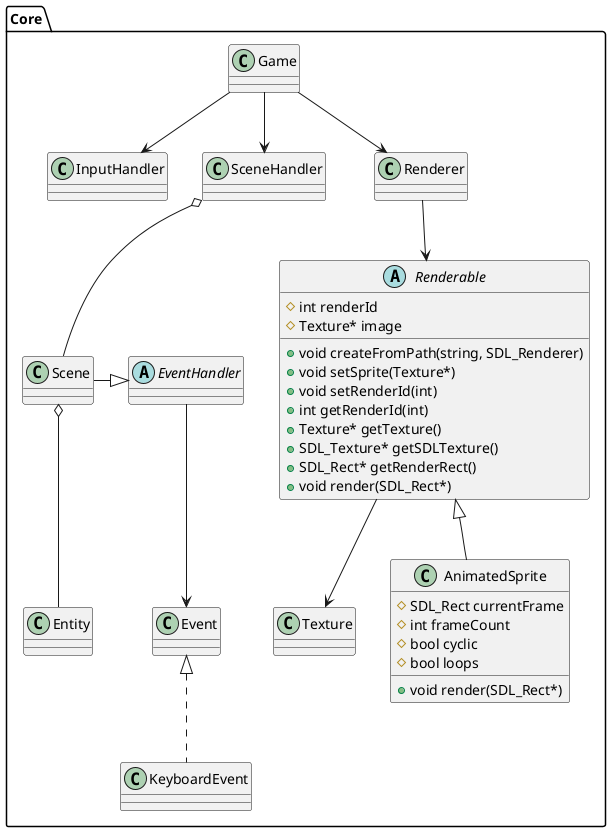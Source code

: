 @startuml

package Core {
    class Game {

    }

    class InputHandler {

    }

    class SceneHandler {

    }

    class Renderer {

    }

    class Texture {

    }

    class Event {

    }

    class KeyboardEvent {

    }

    abstract class Renderable {
        +void createFromPath(string, SDL_Renderer)
        +void setSprite(Texture*)
        +void setRenderId(int)
        +int getRenderId(int)
        +Texture* getTexture()
        +SDL_Texture* getSDLTexture()
        +SDL_Rect* getRenderRect()
        +void render(SDL_Rect*)

        #int renderId
        #Texture* image
    }

    class AnimatedSprite {
        +void render(SDL_Rect*)
        #SDL_Rect currentFrame
        #int frameCount
        #bool cyclic
        #bool loops
    }

    class Entity {

    }

    class Scene {

    }

    abstract class EventHandler {

    }
}

Renderable <|-- AnimatedSprite

Game --> InputHandler
Game --> SceneHandler
Game --> Renderer

Renderer --> Renderable

Renderable --> Texture

SceneHandler o-- Scene

EventHandler <|- Scene

EventHandler --> Event

Event <|.. KeyboardEvent
Scene o-- Entity

@enduml